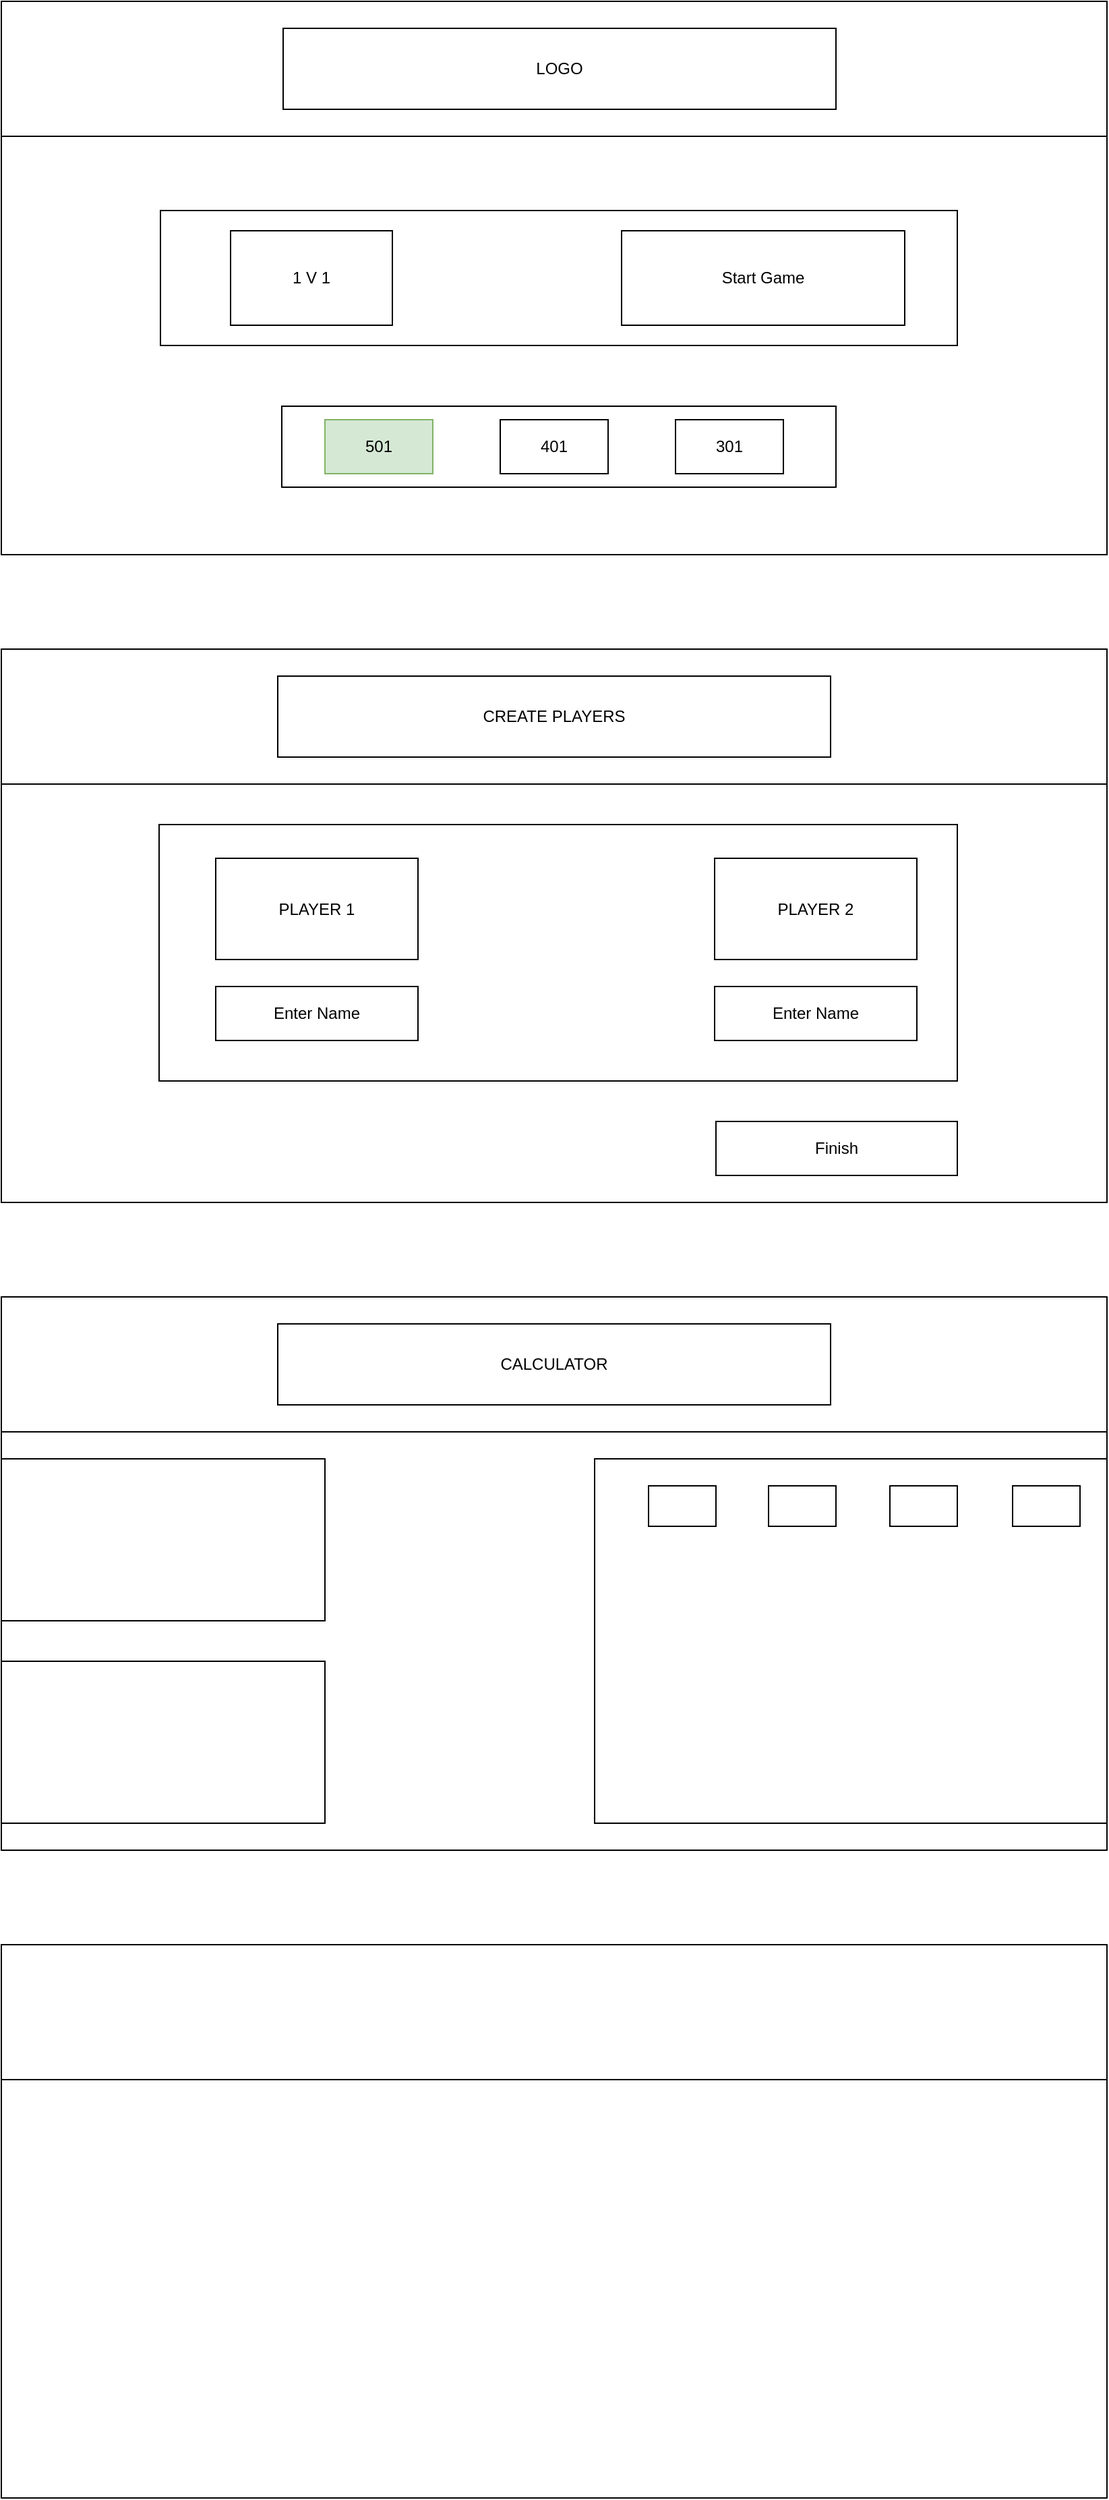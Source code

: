 <mxfile version="20.8.10" type="device"><diagram name="Seite-1" id="paZLR1A8twuQFrYivaNH"><mxGraphModel dx="797" dy="455" grid="1" gridSize="10" guides="1" tooltips="1" connect="1" arrows="1" fold="1" page="1" pageScale="1" pageWidth="827" pageHeight="1169" math="0" shadow="0"><root><mxCell id="0"/><mxCell id="1" parent="0"/><mxCell id="XDDbklvxgR-TvzOWc_MV-14" value="" style="rounded=0;whiteSpace=wrap;html=1;" vertex="1" parent="1"><mxGeometry width="820" height="410" as="geometry"/></mxCell><mxCell id="XDDbklvxgR-TvzOWc_MV-15" value="" style="rounded=0;whiteSpace=wrap;html=1;" vertex="1" parent="1"><mxGeometry y="480" width="820" height="410" as="geometry"/></mxCell><mxCell id="XDDbklvxgR-TvzOWc_MV-16" value="" style="rounded=0;whiteSpace=wrap;html=1;" vertex="1" parent="1"><mxGeometry y="960" width="820" height="410" as="geometry"/></mxCell><mxCell id="XDDbklvxgR-TvzOWc_MV-17" value="" style="rounded=0;whiteSpace=wrap;html=1;" vertex="1" parent="1"><mxGeometry y="1440" width="820" height="410" as="geometry"/></mxCell><mxCell id="XDDbklvxgR-TvzOWc_MV-18" value="" style="rounded=0;whiteSpace=wrap;html=1;" vertex="1" parent="1"><mxGeometry width="820" height="100" as="geometry"/></mxCell><mxCell id="XDDbklvxgR-TvzOWc_MV-19" value="" style="rounded=0;whiteSpace=wrap;html=1;" vertex="1" parent="1"><mxGeometry y="480" width="820" height="100" as="geometry"/></mxCell><mxCell id="XDDbklvxgR-TvzOWc_MV-20" value="" style="rounded=0;whiteSpace=wrap;html=1;" vertex="1" parent="1"><mxGeometry y="960" width="820" height="100" as="geometry"/></mxCell><mxCell id="XDDbklvxgR-TvzOWc_MV-21" value="" style="rounded=0;whiteSpace=wrap;html=1;" vertex="1" parent="1"><mxGeometry y="1440" width="820" height="100" as="geometry"/></mxCell><mxCell id="XDDbklvxgR-TvzOWc_MV-25" value="LOGO" style="rounded=0;whiteSpace=wrap;html=1;" vertex="1" parent="1"><mxGeometry x="209" y="20" width="410" height="60" as="geometry"/></mxCell><mxCell id="XDDbklvxgR-TvzOWc_MV-27" value="" style="rounded=0;whiteSpace=wrap;html=1;" vertex="1" parent="1"><mxGeometry x="118" y="155" width="591" height="100" as="geometry"/></mxCell><mxCell id="XDDbklvxgR-TvzOWc_MV-28" value="" style="rounded=0;whiteSpace=wrap;html=1;" vertex="1" parent="1"><mxGeometry x="208" y="300" width="411" height="60" as="geometry"/></mxCell><mxCell id="XDDbklvxgR-TvzOWc_MV-29" value="501" style="rounded=0;whiteSpace=wrap;html=1;fillColor=#d5e8d4;strokeColor=#82b366;" vertex="1" parent="1"><mxGeometry x="240" y="310" width="80" height="40" as="geometry"/></mxCell><mxCell id="XDDbklvxgR-TvzOWc_MV-31" value="401" style="rounded=0;whiteSpace=wrap;html=1;" vertex="1" parent="1"><mxGeometry x="370" y="310" width="80" height="40" as="geometry"/></mxCell><mxCell id="XDDbklvxgR-TvzOWc_MV-32" value="301" style="rounded=0;whiteSpace=wrap;html=1;" vertex="1" parent="1"><mxGeometry x="500" y="310" width="80" height="40" as="geometry"/></mxCell><mxCell id="XDDbklvxgR-TvzOWc_MV-33" value="1 V 1" style="rounded=0;whiteSpace=wrap;html=1;" vertex="1" parent="1"><mxGeometry x="170" y="170" width="120" height="70" as="geometry"/></mxCell><mxCell id="XDDbklvxgR-TvzOWc_MV-34" value="Start Game" style="rounded=0;whiteSpace=wrap;html=1;" vertex="1" parent="1"><mxGeometry x="460" y="170" width="210" height="70" as="geometry"/></mxCell><mxCell id="XDDbklvxgR-TvzOWc_MV-35" value="CREATE PLAYERS" style="rounded=0;whiteSpace=wrap;html=1;" vertex="1" parent="1"><mxGeometry x="205" y="500" width="410" height="60" as="geometry"/></mxCell><mxCell id="XDDbklvxgR-TvzOWc_MV-36" value="" style="rounded=0;whiteSpace=wrap;html=1;" vertex="1" parent="1"><mxGeometry x="117" y="610" width="592" height="190" as="geometry"/></mxCell><mxCell id="XDDbklvxgR-TvzOWc_MV-38" value="PLAYER 1" style="rounded=0;whiteSpace=wrap;html=1;" vertex="1" parent="1"><mxGeometry x="159" y="635" width="150" height="75" as="geometry"/></mxCell><mxCell id="XDDbklvxgR-TvzOWc_MV-40" value="PLAYER 2" style="rounded=0;whiteSpace=wrap;html=1;" vertex="1" parent="1"><mxGeometry x="529" y="635" width="150" height="75" as="geometry"/></mxCell><mxCell id="XDDbklvxgR-TvzOWc_MV-41" value="Enter Name" style="rounded=0;whiteSpace=wrap;html=1;" vertex="1" parent="1"><mxGeometry x="159" y="730" width="150" height="40" as="geometry"/></mxCell><mxCell id="XDDbklvxgR-TvzOWc_MV-42" value="Enter Name" style="rounded=0;whiteSpace=wrap;html=1;" vertex="1" parent="1"><mxGeometry x="529" y="730" width="150" height="40" as="geometry"/></mxCell><mxCell id="XDDbklvxgR-TvzOWc_MV-44" value="Finish" style="rounded=0;whiteSpace=wrap;html=1;" vertex="1" parent="1"><mxGeometry x="530" y="830" width="179" height="40" as="geometry"/></mxCell><mxCell id="XDDbklvxgR-TvzOWc_MV-46" value="CALCULATOR" style="rounded=0;whiteSpace=wrap;html=1;" vertex="1" parent="1"><mxGeometry x="205" y="980" width="410" height="60" as="geometry"/></mxCell><mxCell id="XDDbklvxgR-TvzOWc_MV-47" value="" style="rounded=0;whiteSpace=wrap;html=1;" vertex="1" parent="1"><mxGeometry y="1080" width="240" height="120" as="geometry"/></mxCell><mxCell id="XDDbklvxgR-TvzOWc_MV-50" value="" style="rounded=0;whiteSpace=wrap;html=1;" vertex="1" parent="1"><mxGeometry y="1230" width="240" height="120" as="geometry"/></mxCell><mxCell id="XDDbklvxgR-TvzOWc_MV-51" value="" style="rounded=0;whiteSpace=wrap;html=1;" vertex="1" parent="1"><mxGeometry x="440" y="1080" width="380" height="270" as="geometry"/></mxCell><mxCell id="XDDbklvxgR-TvzOWc_MV-55" value="" style="rounded=0;whiteSpace=wrap;html=1;" vertex="1" parent="1"><mxGeometry x="480" y="1100" width="50" height="30" as="geometry"/></mxCell><mxCell id="XDDbklvxgR-TvzOWc_MV-69" value="" style="rounded=0;whiteSpace=wrap;html=1;" vertex="1" parent="1"><mxGeometry x="569" y="1100" width="50" height="30" as="geometry"/></mxCell><mxCell id="XDDbklvxgR-TvzOWc_MV-70" value="" style="rounded=0;whiteSpace=wrap;html=1;" vertex="1" parent="1"><mxGeometry x="659" y="1100" width="50" height="30" as="geometry"/></mxCell><mxCell id="XDDbklvxgR-TvzOWc_MV-71" value="" style="rounded=0;whiteSpace=wrap;html=1;" vertex="1" parent="1"><mxGeometry x="750" y="1100" width="50" height="30" as="geometry"/></mxCell></root></mxGraphModel></diagram></mxfile>